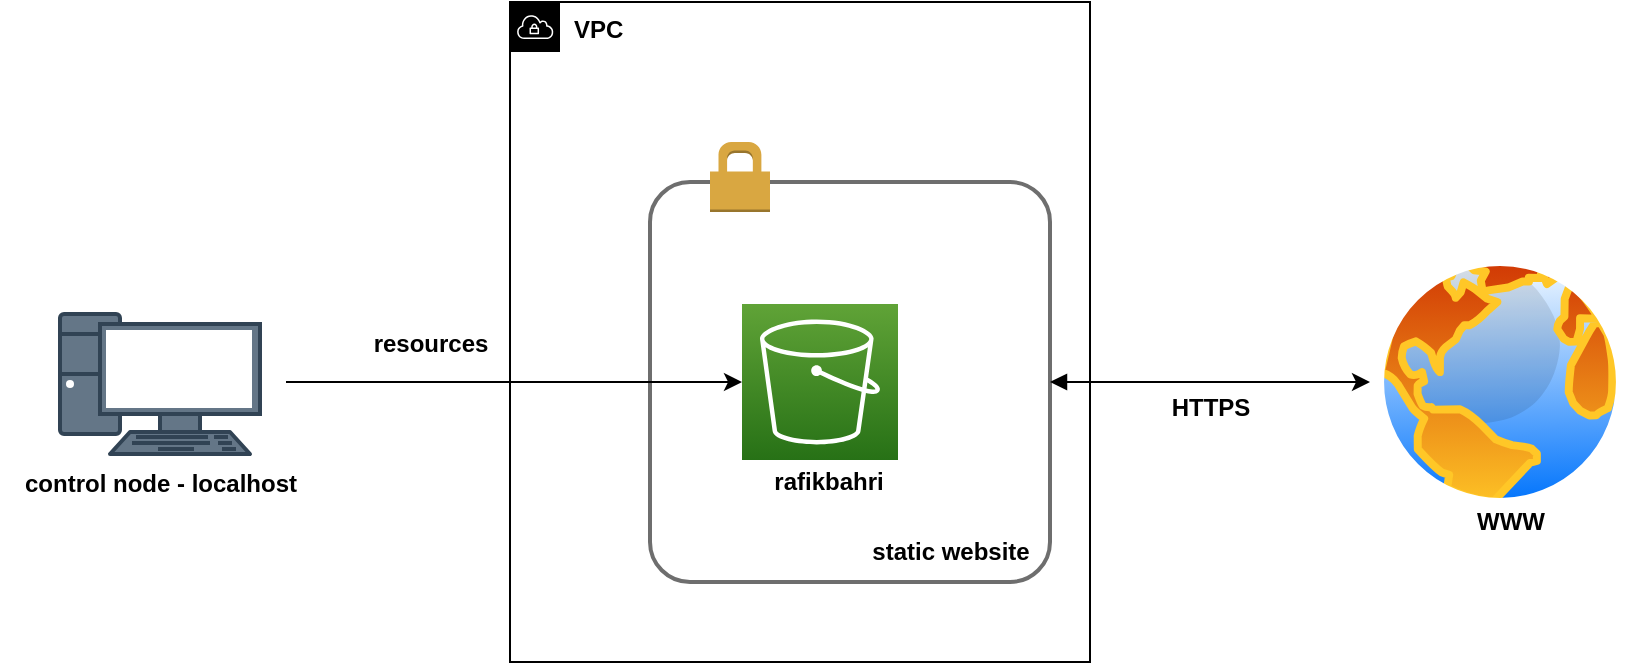 <mxfile>
    <diagram id="ECHfrmqxrUTqERIfgDXb" name="Page-1">
        <mxGraphModel dx="1386" dy="1528" grid="1" gridSize="10" guides="1" tooltips="1" connect="1" arrows="1" fold="1" page="1" pageScale="1" pageWidth="850" pageHeight="1100" background="#FFFFFF" math="0" shadow="0">
            <root>
                <mxCell id="0"/>
                <mxCell id="1" parent="0"/>
                <mxCell id="16" value="&lt;font color=&quot;#000000&quot;&gt;&lt;b&gt;VPC&lt;/b&gt;&lt;/font&gt;" style="sketch=0;outlineConnect=0;gradientColor=none;html=1;whiteSpace=wrap;fontSize=12;fontStyle=0;shape=mxgraph.aws4.group;grIcon=mxgraph.aws4.group_vpc;strokeColor=#000000;fillColor=none;verticalAlign=top;align=left;spacingLeft=30;fontColor=#B6BABF;dashed=0;" parent="1" vertex="1">
                    <mxGeometry x="450" y="-1030" width="290" height="330" as="geometry"/>
                </mxCell>
                <mxCell id="25" value="" style="rounded=1;arcSize=10;dashed=0;fillColor=none;gradientColor=none;strokeWidth=2;strokeColor=#6E6E6E;" parent="1" vertex="1">
                    <mxGeometry x="520" y="-940" width="200" height="200" as="geometry"/>
                </mxCell>
                <mxCell id="12" style="edgeStyle=none;html=1;exitX=1;exitY=0.5;exitDx=0;exitDy=0;exitPerimeter=0;strokeColor=#000000;" parent="1" target="10" edge="1">
                    <mxGeometry relative="1" as="geometry">
                        <mxPoint x="338" y="-840" as="sourcePoint"/>
                    </mxGeometry>
                </mxCell>
                <mxCell id="6" value="" style="fontColor=#ffffff;verticalAlign=top;verticalLabelPosition=bottom;labelPosition=center;align=center;html=1;outlineConnect=0;fillColor=#647687;strokeColor=#314354;gradientDirection=north;strokeWidth=2;shape=mxgraph.networks.pc;" parent="1" vertex="1">
                    <mxGeometry x="225" y="-874" width="100" height="70" as="geometry"/>
                </mxCell>
                <mxCell id="7" value="&lt;font color=&quot;#000000&quot;&gt;&lt;b&gt;control node - localhost&lt;/b&gt;&lt;/font&gt;" style="text;html=1;align=center;verticalAlign=middle;resizable=0;points=[];autosize=1;strokeColor=none;fillColor=none;" parent="1" vertex="1">
                    <mxGeometry x="195" y="-804" width="160" height="30" as="geometry"/>
                </mxCell>
                <mxCell id="10" value="" style="sketch=0;points=[[0,0,0],[0.25,0,0],[0.5,0,0],[0.75,0,0],[1,0,0],[0,1,0],[0.25,1,0],[0.5,1,0],[0.75,1,0],[1,1,0],[0,0.25,0],[0,0.5,0],[0,0.75,0],[1,0.25,0],[1,0.5,0],[1,0.75,0]];outlineConnect=0;fontColor=#232F3E;gradientColor=#60A337;gradientDirection=north;fillColor=#277116;strokeColor=#ffffff;dashed=0;verticalLabelPosition=bottom;verticalAlign=top;align=center;html=1;fontSize=12;fontStyle=0;aspect=fixed;shape=mxgraph.aws4.resourceIcon;resIcon=mxgraph.aws4.s3;" parent="1" vertex="1">
                    <mxGeometry x="566" y="-879" width="78" height="78" as="geometry"/>
                </mxCell>
                <mxCell id="11" value="&lt;font color=&quot;#000000&quot;&gt;&lt;b&gt;rafikbahri&lt;/b&gt;&lt;/font&gt;" style="text;html=1;align=center;verticalAlign=middle;resizable=0;points=[];autosize=1;strokeColor=none;fillColor=none;" parent="1" vertex="1">
                    <mxGeometry x="569" y="-805" width="80" height="30" as="geometry"/>
                </mxCell>
                <mxCell id="13" value="&lt;font color=&quot;#000000&quot;&gt;&lt;b&gt;resources&lt;/b&gt;&lt;/font&gt;" style="text;html=1;align=center;verticalAlign=middle;resizable=0;points=[];autosize=1;strokeColor=none;fillColor=none;" parent="1" vertex="1">
                    <mxGeometry x="370" y="-874" width="80" height="30" as="geometry"/>
                </mxCell>
                <mxCell id="28" style="edgeStyle=none;html=1;endArrow=block;endFill=1;startArrow=classic;startFill=1;strokeColor=#000000;" parent="1" source="23" target="25" edge="1">
                    <mxGeometry relative="1" as="geometry"/>
                </mxCell>
                <mxCell id="23" value="" style="aspect=fixed;perimeter=ellipsePerimeter;html=1;align=center;shadow=0;dashed=0;spacingTop=3;image;image=img/lib/active_directory/internet_globe.svg;strokeColor=#147EBA;strokeWidth=1;fillColor=default;" parent="1" vertex="1">
                    <mxGeometry x="880" y="-905" width="130" height="130" as="geometry"/>
                </mxCell>
                <mxCell id="26" value="" style="dashed=0;html=1;shape=mxgraph.aws3.permissions;fillColor=#D9A741;gradientColor=none;dashed=0;strokeColor=#000000;strokeWidth=1;" parent="1" vertex="1">
                    <mxGeometry x="550" y="-960" width="30" height="35" as="geometry"/>
                </mxCell>
                <mxCell id="27" value="&lt;font color=&quot;#000000&quot;&gt;&lt;b&gt;static website&lt;/b&gt;&lt;/font&gt;" style="text;html=1;align=center;verticalAlign=middle;resizable=0;points=[];autosize=1;strokeColor=none;fillColor=none;" parent="1" vertex="1">
                    <mxGeometry x="620" y="-770" width="100" height="30" as="geometry"/>
                </mxCell>
                <mxCell id="29" value="&lt;font color=&quot;#000000&quot;&gt;&lt;b&gt;HTTPS&lt;/b&gt;&lt;/font&gt;" style="text;html=1;align=center;verticalAlign=middle;resizable=0;points=[];autosize=1;strokeColor=none;fillColor=none;" parent="1" vertex="1">
                    <mxGeometry x="770" y="-842" width="60" height="30" as="geometry"/>
                </mxCell>
                <mxCell id="30" value="&lt;font color=&quot;#000000&quot;&gt;&lt;b&gt;WWW&lt;/b&gt;&lt;/font&gt;" style="text;html=1;align=center;verticalAlign=middle;resizable=0;points=[];autosize=1;strokeColor=none;fillColor=none;" parent="1" vertex="1">
                    <mxGeometry x="920" y="-785" width="60" height="30" as="geometry"/>
                </mxCell>
            </root>
        </mxGraphModel>
    </diagram>
</mxfile>
